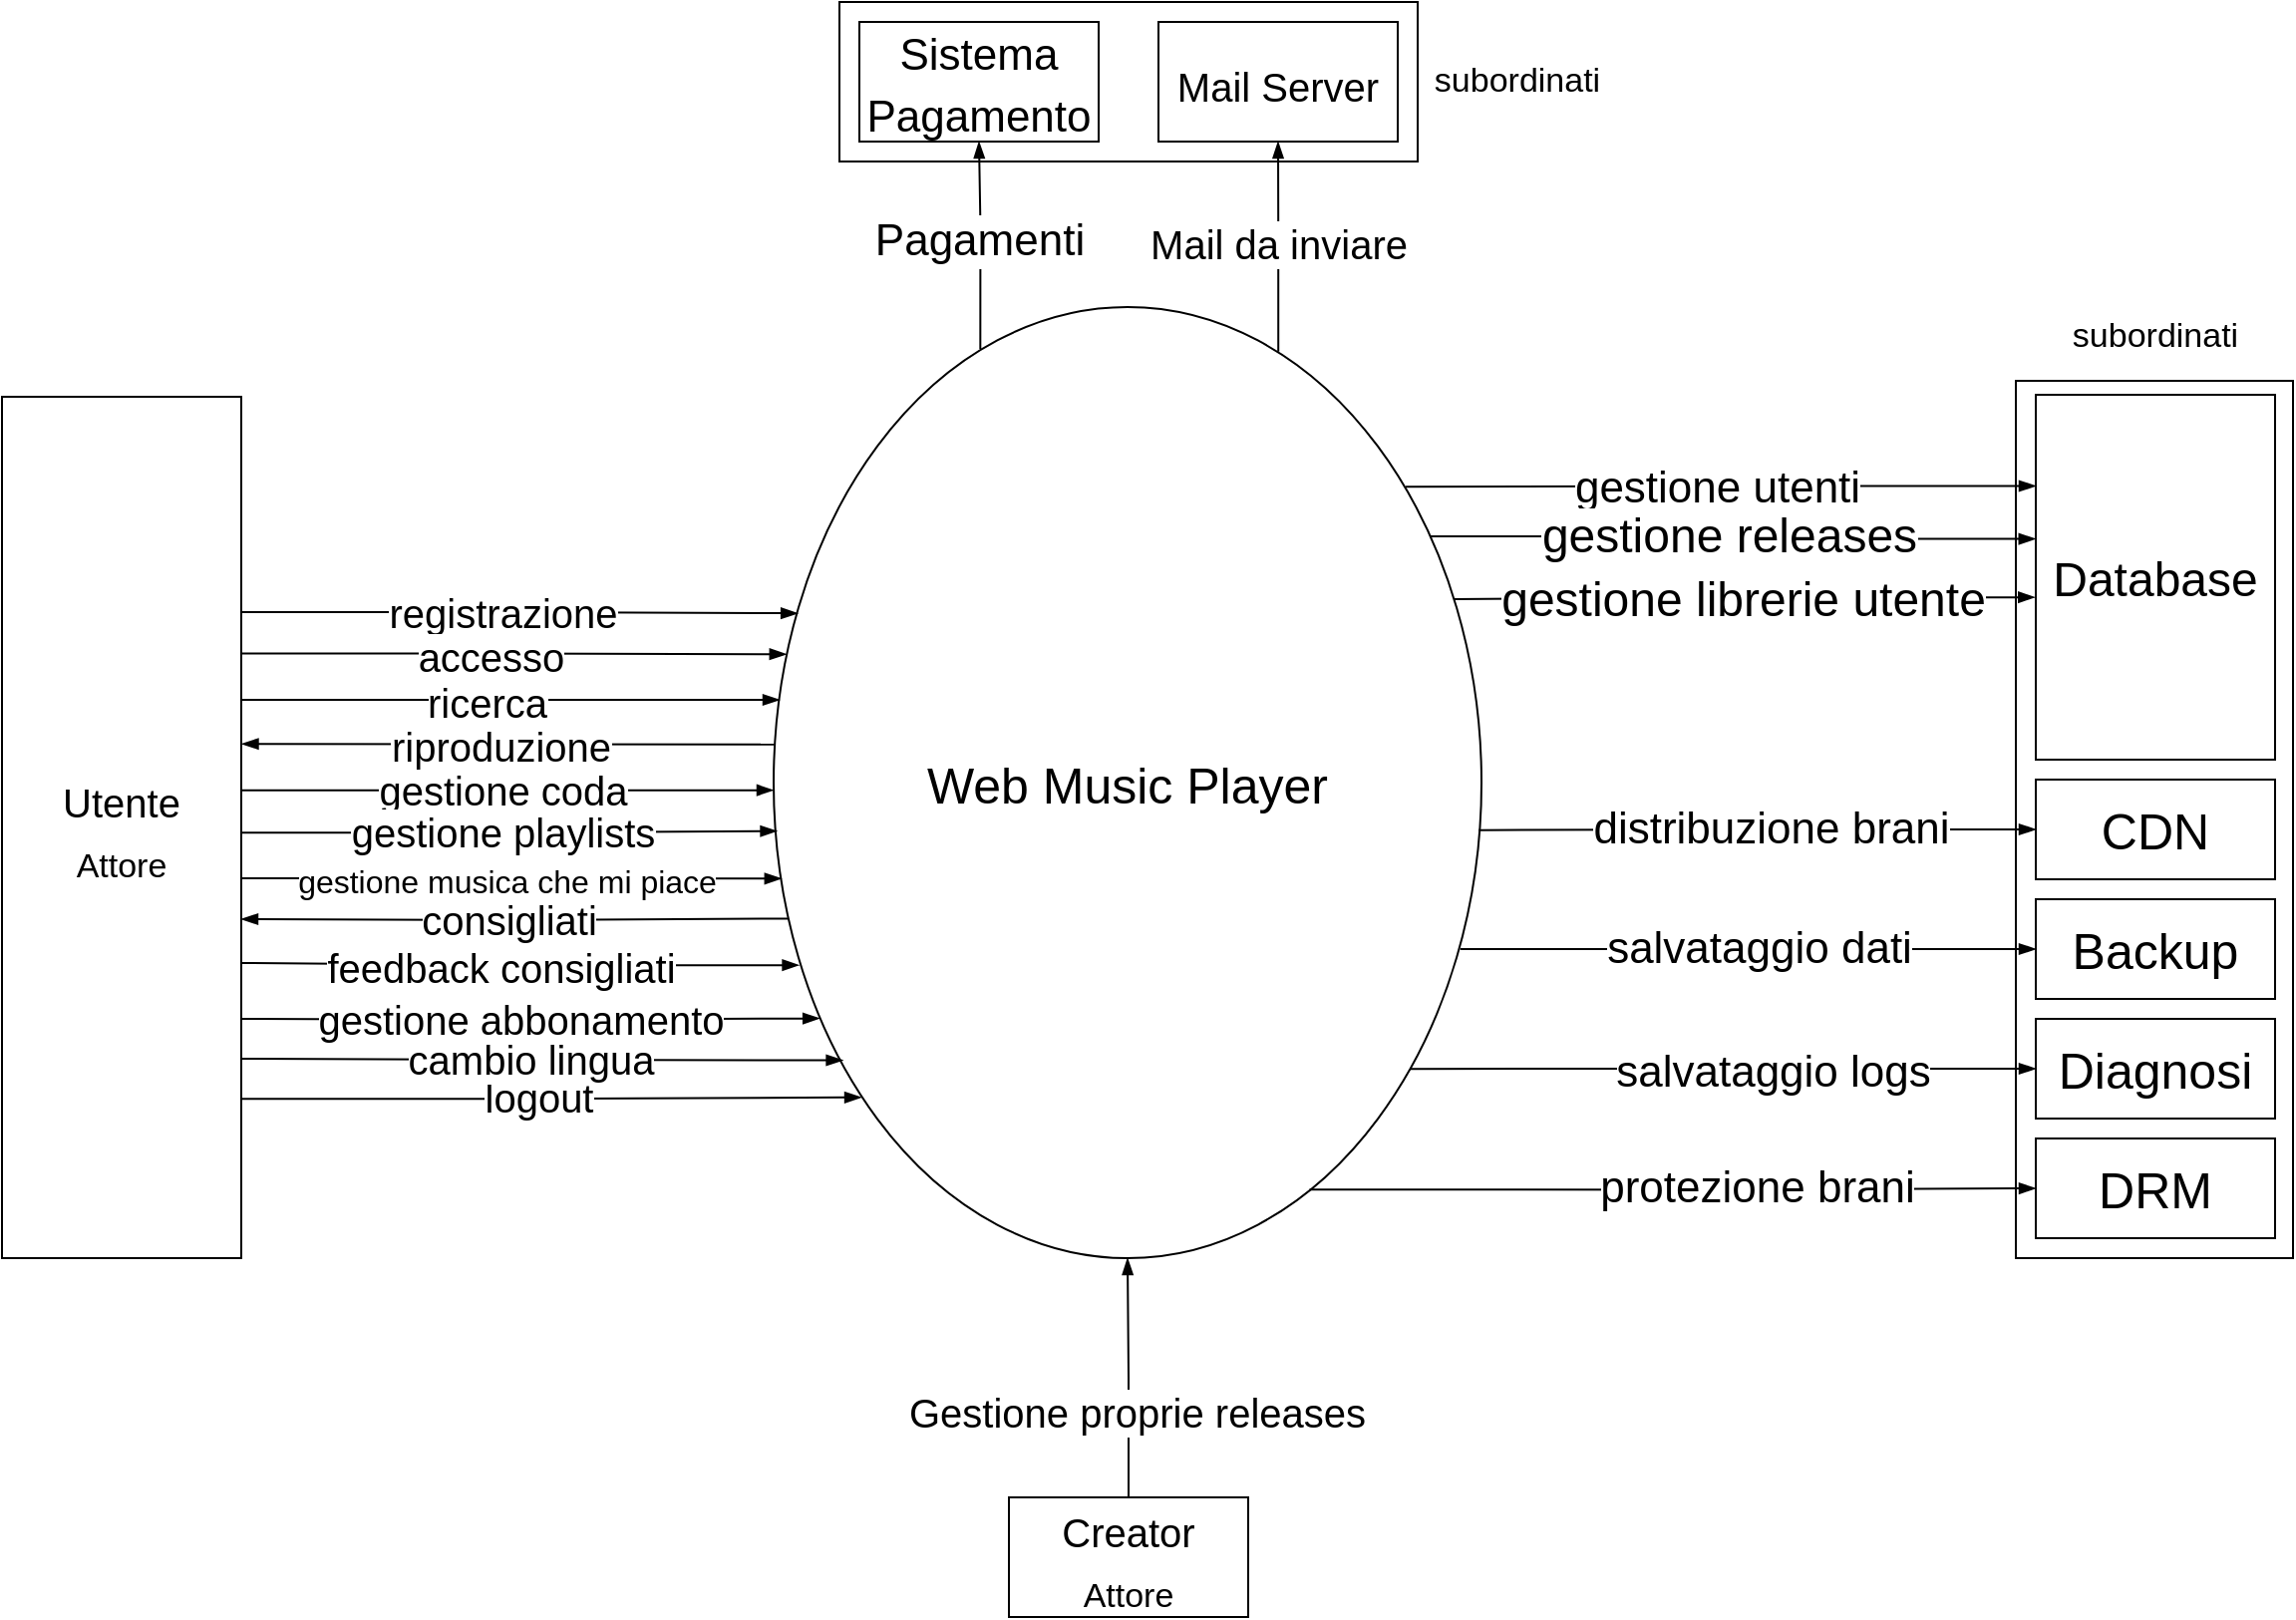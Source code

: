 <mxfile version="20.5.3" type="github">
  <diagram id="cxkiVun0ecZIqgZCX8Rb" name="Page-1">
    <mxGraphModel dx="1349" dy="736" grid="1" gridSize="10" guides="1" tooltips="1" connect="1" arrows="1" fold="1" page="1" pageScale="1" pageWidth="1169" pageHeight="827" math="0" shadow="0">
      <root>
        <mxCell id="0" />
        <mxCell id="1" parent="0" />
        <mxCell id="ny1i_pYhpeBJi3MFas6G-4" style="edgeStyle=orthogonalEdgeStyle;rounded=0;orthogonalLoop=1;jettySize=auto;html=1;exitX=0.713;exitY=0.047;exitDx=0;exitDy=0;entryX=0.5;entryY=1;entryDx=0;entryDy=0;fontSize=20;endArrow=blockThin;endFill=1;exitPerimeter=0;" parent="1" source="ny1i_pYhpeBJi3MFas6G-2" target="ny1i_pYhpeBJi3MFas6G-3" edge="1">
          <mxGeometry relative="1" as="geometry" />
        </mxCell>
        <mxCell id="ny1i_pYhpeBJi3MFas6G-5" value="Mail da inviare" style="edgeLabel;html=1;align=center;verticalAlign=middle;resizable=0;points=[];fontSize=20;" parent="ny1i_pYhpeBJi3MFas6G-4" vertex="1" connectable="0">
          <mxGeometry x="0.171" y="1" relative="1" as="geometry">
            <mxPoint x="1" y="7" as="offset" />
          </mxGeometry>
        </mxCell>
        <mxCell id="ny1i_pYhpeBJi3MFas6G-2" value="&lt;font style=&quot;font-size: 25px;&quot;&gt;Web Music Player&lt;br&gt;&lt;/font&gt;" style="ellipse;whiteSpace=wrap;html=1;" parent="1" vertex="1">
          <mxGeometry x="407" y="153" width="355" height="477" as="geometry" />
        </mxCell>
        <mxCell id="ny1i_pYhpeBJi3MFas6G-3" value="&lt;font style=&quot;font-size: 20px;&quot;&gt;Mail Server&lt;br&gt;&lt;/font&gt;" style="rounded=0;whiteSpace=wrap;html=1;fontSize=25;" parent="1" vertex="1">
          <mxGeometry x="600" y="10" width="120" height="60" as="geometry" />
        </mxCell>
        <mxCell id="ny1i_pYhpeBJi3MFas6G-7" style="edgeStyle=orthogonalEdgeStyle;rounded=0;orthogonalLoop=1;jettySize=auto;html=1;exitX=0.5;exitY=0;exitDx=0;exitDy=0;entryX=0.5;entryY=1;entryDx=0;entryDy=0;fontSize=20;endArrow=blockThin;endFill=1;" parent="1" source="ny1i_pYhpeBJi3MFas6G-6" target="ny1i_pYhpeBJi3MFas6G-2" edge="1">
          <mxGeometry relative="1" as="geometry" />
        </mxCell>
        <mxCell id="ny1i_pYhpeBJi3MFas6G-8" value="&lt;div&gt;Gestione proprie releases&lt;/div&gt;" style="edgeLabel;html=1;align=center;verticalAlign=middle;resizable=0;points=[];fontSize=20;" parent="ny1i_pYhpeBJi3MFas6G-7" vertex="1" connectable="0">
          <mxGeometry x="-0.307" y="-4" relative="1" as="geometry">
            <mxPoint y="-1" as="offset" />
          </mxGeometry>
        </mxCell>
        <mxCell id="ny1i_pYhpeBJi3MFas6G-6" value="&lt;div&gt;&lt;font style=&quot;font-size: 20px;&quot;&gt;Creator&lt;/font&gt;&lt;/div&gt;&lt;font style=&quot;font-size: 17px;&quot;&gt;Attore&lt;/font&gt;" style="rounded=0;whiteSpace=wrap;html=1;fontSize=25;" parent="1" vertex="1">
          <mxGeometry x="525" y="750" width="120" height="60" as="geometry" />
        </mxCell>
        <mxCell id="ny1i_pYhpeBJi3MFas6G-11" style="edgeStyle=orthogonalEdgeStyle;rounded=0;orthogonalLoop=1;jettySize=auto;html=1;exitX=1;exitY=0.25;exitDx=0;exitDy=0;entryX=0.034;entryY=0.322;entryDx=0;entryDy=0;entryPerimeter=0;fontSize=20;endArrow=blockThin;endFill=1;" parent="1" source="ny1i_pYhpeBJi3MFas6G-10" target="ny1i_pYhpeBJi3MFas6G-2" edge="1">
          <mxGeometry relative="1" as="geometry" />
        </mxCell>
        <mxCell id="ny1i_pYhpeBJi3MFas6G-12" value="registrazione" style="edgeLabel;html=1;align=center;verticalAlign=middle;resizable=0;points=[];fontSize=20;" parent="ny1i_pYhpeBJi3MFas6G-11" vertex="1" connectable="0">
          <mxGeometry x="0.057" y="1" relative="1" as="geometry">
            <mxPoint x="-17" as="offset" />
          </mxGeometry>
        </mxCell>
        <mxCell id="ny1i_pYhpeBJi3MFas6G-13" style="edgeStyle=orthogonalEdgeStyle;rounded=0;orthogonalLoop=1;jettySize=auto;html=1;exitX=0.998;exitY=0.298;exitDx=0;exitDy=0;entryX=0.018;entryY=0.365;entryDx=0;entryDy=0;entryPerimeter=0;fontSize=20;endArrow=blockThin;endFill=1;exitPerimeter=0;" parent="1" source="ny1i_pYhpeBJi3MFas6G-10" target="ny1i_pYhpeBJi3MFas6G-2" edge="1">
          <mxGeometry relative="1" as="geometry" />
        </mxCell>
        <mxCell id="ny1i_pYhpeBJi3MFas6G-14" value="accesso" style="edgeLabel;html=1;align=center;verticalAlign=middle;resizable=0;points=[];fontSize=20;" parent="ny1i_pYhpeBJi3MFas6G-13" vertex="1" connectable="0">
          <mxGeometry x="-0.088" y="-1" relative="1" as="geometry">
            <mxPoint as="offset" />
          </mxGeometry>
        </mxCell>
        <mxCell id="ny1i_pYhpeBJi3MFas6G-21" style="edgeStyle=orthogonalEdgeStyle;rounded=0;orthogonalLoop=1;jettySize=auto;html=1;exitX=1.003;exitY=0.457;exitDx=0;exitDy=0;entryX=0;entryY=0.508;entryDx=0;entryDy=0;entryPerimeter=0;fontSize=20;startArrow=none;startFill=0;endArrow=blockThin;endFill=1;exitPerimeter=0;" parent="1" source="ny1i_pYhpeBJi3MFas6G-10" target="ny1i_pYhpeBJi3MFas6G-2" edge="1">
          <mxGeometry relative="1" as="geometry" />
        </mxCell>
        <mxCell id="ny1i_pYhpeBJi3MFas6G-22" value="gestione coda" style="edgeLabel;html=1;align=center;verticalAlign=middle;resizable=0;points=[];fontSize=20;" parent="ny1i_pYhpeBJi3MFas6G-21" vertex="1" connectable="0">
          <mxGeometry x="-0.174" y="1" relative="1" as="geometry">
            <mxPoint x="20" as="offset" />
          </mxGeometry>
        </mxCell>
        <mxCell id="ny1i_pYhpeBJi3MFas6G-10" value="&lt;div&gt;&lt;font style=&quot;font-size: 20px;&quot;&gt;Utente&lt;/font&gt;&lt;/div&gt;&lt;font style=&quot;font-size: 17px;&quot;&gt;Attore&lt;/font&gt;" style="rounded=0;whiteSpace=wrap;html=1;fontSize=25;" parent="1" vertex="1">
          <mxGeometry x="20" y="198" width="120" height="432" as="geometry" />
        </mxCell>
        <mxCell id="ny1i_pYhpeBJi3MFas6G-17" style="edgeStyle=orthogonalEdgeStyle;rounded=0;orthogonalLoop=1;jettySize=auto;html=1;fontSize=20;endArrow=blockThin;endFill=1;startArrow=none;startFill=0;" parent="1" edge="1">
          <mxGeometry relative="1" as="geometry">
            <mxPoint x="140" y="350" as="sourcePoint" />
            <mxPoint x="410" y="350" as="targetPoint" />
            <Array as="points">
              <mxPoint x="140" y="350" />
              <mxPoint x="409" y="350" />
            </Array>
          </mxGeometry>
        </mxCell>
        <mxCell id="ny1i_pYhpeBJi3MFas6G-18" value="ricerca" style="edgeLabel;html=1;align=center;verticalAlign=middle;resizable=0;points=[];fontSize=20;" parent="ny1i_pYhpeBJi3MFas6G-17" vertex="1" connectable="0">
          <mxGeometry x="-0.088" y="-1" relative="1" as="geometry">
            <mxPoint as="offset" />
          </mxGeometry>
        </mxCell>
        <mxCell id="ny1i_pYhpeBJi3MFas6G-19" style="edgeStyle=orthogonalEdgeStyle;rounded=0;orthogonalLoop=1;jettySize=auto;html=1;fontSize=20;endArrow=none;endFill=0;startArrow=blockThin;startFill=1;exitX=1.002;exitY=0.403;exitDx=0;exitDy=0;exitPerimeter=0;entryX=0.001;entryY=0.46;entryDx=0;entryDy=0;entryPerimeter=0;" parent="1" source="ny1i_pYhpeBJi3MFas6G-10" target="ny1i_pYhpeBJi3MFas6G-2" edge="1">
          <mxGeometry relative="1" as="geometry">
            <mxPoint x="140" y="350" as="sourcePoint" />
            <mxPoint x="410" y="350" as="targetPoint" />
            <Array as="points">
              <mxPoint x="407" y="372" />
            </Array>
          </mxGeometry>
        </mxCell>
        <mxCell id="ny1i_pYhpeBJi3MFas6G-20" value="riproduzione" style="edgeLabel;html=1;align=center;verticalAlign=middle;resizable=0;points=[];fontSize=20;" parent="ny1i_pYhpeBJi3MFas6G-19" vertex="1" connectable="0">
          <mxGeometry x="-0.088" y="-1" relative="1" as="geometry">
            <mxPoint x="8" as="offset" />
          </mxGeometry>
        </mxCell>
        <mxCell id="ny1i_pYhpeBJi3MFas6G-23" style="edgeStyle=orthogonalEdgeStyle;rounded=0;orthogonalLoop=1;jettySize=auto;html=1;exitX=0.996;exitY=0.506;exitDx=0;exitDy=0;entryX=0.005;entryY=0.551;entryDx=0;entryDy=0;entryPerimeter=0;fontSize=20;startArrow=none;startFill=0;endArrow=blockThin;endFill=1;exitPerimeter=0;" parent="1" source="ny1i_pYhpeBJi3MFas6G-10" target="ny1i_pYhpeBJi3MFas6G-2" edge="1">
          <mxGeometry relative="1" as="geometry" />
        </mxCell>
        <mxCell id="ny1i_pYhpeBJi3MFas6G-24" value="gestione playlists" style="edgeLabel;html=1;align=center;verticalAlign=middle;resizable=0;points=[];fontSize=20;" parent="ny1i_pYhpeBJi3MFas6G-23" vertex="1" connectable="0">
          <mxGeometry x="-0.174" y="1" relative="1" as="geometry">
            <mxPoint x="20" as="offset" />
          </mxGeometry>
        </mxCell>
        <mxCell id="ny1i_pYhpeBJi3MFas6G-25" style="edgeStyle=orthogonalEdgeStyle;rounded=0;orthogonalLoop=1;jettySize=auto;html=1;exitX=1.003;exitY=0.559;exitDx=0;exitDy=0;entryX=0.011;entryY=0.601;entryDx=0;entryDy=0;entryPerimeter=0;fontSize=20;startArrow=none;startFill=0;endArrow=blockThin;endFill=1;exitPerimeter=0;" parent="1" source="ny1i_pYhpeBJi3MFas6G-10" target="ny1i_pYhpeBJi3MFas6G-2" edge="1">
          <mxGeometry relative="1" as="geometry" />
        </mxCell>
        <mxCell id="ny1i_pYhpeBJi3MFas6G-26" value="&lt;font style=&quot;font-size: 16px;&quot;&gt;gestione musica che mi piace&lt;br&gt;&lt;/font&gt;" style="edgeLabel;html=1;align=center;verticalAlign=middle;resizable=0;points=[];fontSize=20;" parent="ny1i_pYhpeBJi3MFas6G-25" vertex="1" connectable="0">
          <mxGeometry x="-0.174" y="1" relative="1" as="geometry">
            <mxPoint x="20" as="offset" />
          </mxGeometry>
        </mxCell>
        <mxCell id="ny1i_pYhpeBJi3MFas6G-29" style="edgeStyle=orthogonalEdgeStyle;rounded=0;orthogonalLoop=1;jettySize=auto;html=1;entryX=0.021;entryY=0.643;entryDx=0;entryDy=0;entryPerimeter=0;fontSize=20;startArrow=blockThin;startFill=1;endArrow=none;endFill=0;" parent="1" target="ny1i_pYhpeBJi3MFas6G-2" edge="1">
          <mxGeometry relative="1" as="geometry">
            <mxPoint x="140" y="460" as="sourcePoint" />
          </mxGeometry>
        </mxCell>
        <mxCell id="ny1i_pYhpeBJi3MFas6G-30" value="consigliati" style="edgeLabel;html=1;align=center;verticalAlign=middle;resizable=0;points=[];fontSize=20;" parent="ny1i_pYhpeBJi3MFas6G-29" vertex="1" connectable="0">
          <mxGeometry x="-0.174" y="1" relative="1" as="geometry">
            <mxPoint x="20" as="offset" />
          </mxGeometry>
        </mxCell>
        <mxCell id="ny1i_pYhpeBJi3MFas6G-31" style="edgeStyle=orthogonalEdgeStyle;rounded=0;orthogonalLoop=1;jettySize=auto;html=1;fontSize=20;startArrow=none;startFill=0;endArrow=blockThin;endFill=1;entryX=0.065;entryY=0.748;entryDx=0;entryDy=0;entryPerimeter=0;" parent="1" target="ny1i_pYhpeBJi3MFas6G-2" edge="1">
          <mxGeometry relative="1" as="geometry">
            <mxPoint x="420" y="480" as="targetPoint" />
            <mxPoint x="140" y="510" as="sourcePoint" />
          </mxGeometry>
        </mxCell>
        <mxCell id="ny1i_pYhpeBJi3MFas6G-32" value="gestione abbonamento" style="edgeLabel;html=1;align=center;verticalAlign=middle;resizable=0;points=[];fontSize=20;" parent="ny1i_pYhpeBJi3MFas6G-31" vertex="1" connectable="0">
          <mxGeometry x="-0.174" y="1" relative="1" as="geometry">
            <mxPoint x="20" as="offset" />
          </mxGeometry>
        </mxCell>
        <mxCell id="ny1i_pYhpeBJi3MFas6G-35" style="edgeStyle=orthogonalEdgeStyle;rounded=0;orthogonalLoop=1;jettySize=auto;html=1;exitX=1;exitY=0.815;exitDx=0;exitDy=0;fontSize=20;startArrow=none;startFill=0;endArrow=blockThin;endFill=1;exitPerimeter=0;entryX=0.124;entryY=0.831;entryDx=0;entryDy=0;entryPerimeter=0;" parent="1" source="ny1i_pYhpeBJi3MFas6G-10" target="ny1i_pYhpeBJi3MFas6G-2" edge="1">
          <mxGeometry relative="1" as="geometry">
            <mxPoint x="440" y="527" as="targetPoint" />
          </mxGeometry>
        </mxCell>
        <mxCell id="ny1i_pYhpeBJi3MFas6G-36" value="logout" style="edgeLabel;html=1;align=center;verticalAlign=middle;resizable=0;points=[];fontSize=20;" parent="ny1i_pYhpeBJi3MFas6G-35" vertex="1" connectable="0">
          <mxGeometry x="-0.174" y="1" relative="1" as="geometry">
            <mxPoint x="20" as="offset" />
          </mxGeometry>
        </mxCell>
        <mxCell id="ny1i_pYhpeBJi3MFas6G-38" style="edgeStyle=orthogonalEdgeStyle;rounded=0;orthogonalLoop=1;jettySize=auto;html=1;fontSize=22;startArrow=none;startFill=0;endArrow=blockThin;endFill=1;exitX=0.292;exitY=0.044;exitDx=0;exitDy=0;exitPerimeter=0;" parent="1" source="ny1i_pYhpeBJi3MFas6G-2" target="ny1i_pYhpeBJi3MFas6G-37" edge="1">
          <mxGeometry relative="1" as="geometry" />
        </mxCell>
        <mxCell id="ny1i_pYhpeBJi3MFas6G-39" value="Pagamenti" style="edgeLabel;html=1;align=center;verticalAlign=middle;resizable=0;points=[];fontSize=22;" parent="ny1i_pYhpeBJi3MFas6G-38" vertex="1" connectable="0">
          <mxGeometry x="-0.094" y="-1" relative="1" as="geometry">
            <mxPoint x="-2" y="-7" as="offset" />
          </mxGeometry>
        </mxCell>
        <mxCell id="ny1i_pYhpeBJi3MFas6G-37" value="&lt;font style=&quot;font-size: 22px;&quot;&gt;Sistema Pagamento&lt;br&gt;&lt;/font&gt;" style="rounded=0;whiteSpace=wrap;html=1;fontSize=25;" parent="1" vertex="1">
          <mxGeometry x="450" y="10" width="120" height="60" as="geometry" />
        </mxCell>
        <mxCell id="ny1i_pYhpeBJi3MFas6G-41" style="edgeStyle=orthogonalEdgeStyle;rounded=0;orthogonalLoop=1;jettySize=auto;html=1;exitX=0;exitY=0.25;exitDx=0;exitDy=0;entryX=0.893;entryY=0.189;entryDx=0;entryDy=0;entryPerimeter=0;fontSize=24;startArrow=blockThin;startFill=1;endArrow=none;endFill=0;" parent="1" source="ny1i_pYhpeBJi3MFas6G-40" target="ny1i_pYhpeBJi3MFas6G-2" edge="1">
          <mxGeometry relative="1" as="geometry" />
        </mxCell>
        <mxCell id="ny1i_pYhpeBJi3MFas6G-43" value="&lt;font style=&quot;font-size: 22px;&quot;&gt;gestione utenti&lt;/font&gt;" style="edgeLabel;html=1;align=center;verticalAlign=middle;resizable=0;points=[];fontSize=24;" parent="ny1i_pYhpeBJi3MFas6G-41" vertex="1" connectable="0">
          <mxGeometry x="0.015" relative="1" as="geometry">
            <mxPoint as="offset" />
          </mxGeometry>
        </mxCell>
        <mxCell id="ny1i_pYhpeBJi3MFas6G-40" value="&lt;font style=&quot;font-size: 24px;&quot;&gt;Database&lt;/font&gt;" style="rounded=0;whiteSpace=wrap;html=1;fontSize=25;" parent="1" vertex="1">
          <mxGeometry x="1040" y="197" width="120" height="183" as="geometry" />
        </mxCell>
        <mxCell id="ny1i_pYhpeBJi3MFas6G-44" style="edgeStyle=orthogonalEdgeStyle;rounded=0;orthogonalLoop=1;jettySize=auto;html=1;exitX=-0.001;exitY=0.395;exitDx=0;exitDy=0;fontSize=24;startArrow=blockThin;startFill=1;endArrow=none;endFill=0;exitPerimeter=0;entryX=0.927;entryY=0.241;entryDx=0;entryDy=0;entryPerimeter=0;" parent="1" source="ny1i_pYhpeBJi3MFas6G-40" target="ny1i_pYhpeBJi3MFas6G-2" edge="1">
          <mxGeometry relative="1" as="geometry">
            <mxPoint x="740" y="270" as="targetPoint" />
          </mxGeometry>
        </mxCell>
        <mxCell id="ny1i_pYhpeBJi3MFas6G-45" value="gestione releases" style="edgeLabel;html=1;align=center;verticalAlign=middle;resizable=0;points=[];fontSize=24;" parent="ny1i_pYhpeBJi3MFas6G-44" vertex="1" connectable="0">
          <mxGeometry x="0.015" relative="1" as="geometry">
            <mxPoint as="offset" />
          </mxGeometry>
        </mxCell>
        <mxCell id="ny1i_pYhpeBJi3MFas6G-46" style="edgeStyle=orthogonalEdgeStyle;rounded=0;orthogonalLoop=1;jettySize=auto;html=1;exitX=-0.003;exitY=0.555;exitDx=0;exitDy=0;fontSize=24;startArrow=blockThin;startFill=1;endArrow=none;endFill=0;exitPerimeter=0;entryX=0.962;entryY=0.307;entryDx=0;entryDy=0;entryPerimeter=0;" parent="1" source="ny1i_pYhpeBJi3MFas6G-40" target="ny1i_pYhpeBJi3MFas6G-2" edge="1">
          <mxGeometry relative="1" as="geometry">
            <mxPoint x="750" y="300" as="targetPoint" />
          </mxGeometry>
        </mxCell>
        <mxCell id="ny1i_pYhpeBJi3MFas6G-47" value="gestione librerie utente" style="edgeLabel;html=1;align=center;verticalAlign=middle;resizable=0;points=[];fontSize=24;" parent="ny1i_pYhpeBJi3MFas6G-46" vertex="1" connectable="0">
          <mxGeometry x="0.015" relative="1" as="geometry">
            <mxPoint as="offset" />
          </mxGeometry>
        </mxCell>
        <mxCell id="ny1i_pYhpeBJi3MFas6G-51" style="edgeStyle=orthogonalEdgeStyle;rounded=0;orthogonalLoop=1;jettySize=auto;html=1;exitX=0;exitY=0.5;exitDx=0;exitDy=0;entryX=0.996;entryY=0.55;entryDx=0;entryDy=0;entryPerimeter=0;fontSize=22;startArrow=blockThin;startFill=1;endArrow=none;endFill=0;" parent="1" source="ny1i_pYhpeBJi3MFas6G-48" target="ny1i_pYhpeBJi3MFas6G-2" edge="1">
          <mxGeometry relative="1" as="geometry" />
        </mxCell>
        <mxCell id="ny1i_pYhpeBJi3MFas6G-52" value="distribuzione brani" style="edgeLabel;html=1;align=center;verticalAlign=middle;resizable=0;points=[];fontSize=22;" parent="ny1i_pYhpeBJi3MFas6G-51" vertex="1" connectable="0">
          <mxGeometry x="-0.046" relative="1" as="geometry">
            <mxPoint as="offset" />
          </mxGeometry>
        </mxCell>
        <mxCell id="ny1i_pYhpeBJi3MFas6G-48" value="CDN" style="rounded=0;whiteSpace=wrap;html=1;fontSize=25;" parent="1" vertex="1">
          <mxGeometry x="1040" y="390" width="120" height="50" as="geometry" />
        </mxCell>
        <mxCell id="ny1i_pYhpeBJi3MFas6G-53" style="edgeStyle=orthogonalEdgeStyle;rounded=0;orthogonalLoop=1;jettySize=auto;html=1;exitX=0;exitY=0.5;exitDx=0;exitDy=0;fontSize=22;startArrow=blockThin;startFill=1;endArrow=none;endFill=0;entryX=0.97;entryY=0.675;entryDx=0;entryDy=0;entryPerimeter=0;" parent="1" source="ny1i_pYhpeBJi3MFas6G-49" target="ny1i_pYhpeBJi3MFas6G-2" edge="1">
          <mxGeometry relative="1" as="geometry">
            <mxPoint x="750" y="475" as="targetPoint" />
          </mxGeometry>
        </mxCell>
        <mxCell id="ny1i_pYhpeBJi3MFas6G-54" value="salvataggio dati" style="edgeLabel;html=1;align=center;verticalAlign=middle;resizable=0;points=[];fontSize=22;" parent="ny1i_pYhpeBJi3MFas6G-53" vertex="1" connectable="0">
          <mxGeometry x="-0.038" relative="1" as="geometry">
            <mxPoint as="offset" />
          </mxGeometry>
        </mxCell>
        <mxCell id="ny1i_pYhpeBJi3MFas6G-49" value="Backup" style="rounded=0;whiteSpace=wrap;html=1;fontSize=25;" parent="1" vertex="1">
          <mxGeometry x="1040" y="450" width="120" height="50" as="geometry" />
        </mxCell>
        <mxCell id="ny1i_pYhpeBJi3MFas6G-55" style="edgeStyle=orthogonalEdgeStyle;rounded=0;orthogonalLoop=1;jettySize=auto;html=1;exitX=0;exitY=0.5;exitDx=0;exitDy=0;entryX=0.899;entryY=0.801;entryDx=0;entryDy=0;entryPerimeter=0;fontSize=22;startArrow=blockThin;startFill=1;endArrow=none;endFill=0;" parent="1" source="ny1i_pYhpeBJi3MFas6G-50" target="ny1i_pYhpeBJi3MFas6G-2" edge="1">
          <mxGeometry relative="1" as="geometry" />
        </mxCell>
        <mxCell id="ny1i_pYhpeBJi3MFas6G-56" value="salvataggio logs" style="edgeLabel;html=1;align=center;verticalAlign=middle;resizable=0;points=[];fontSize=22;" parent="ny1i_pYhpeBJi3MFas6G-55" vertex="1" connectable="0">
          <mxGeometry x="-0.115" y="1" relative="1" as="geometry">
            <mxPoint x="7" y="1" as="offset" />
          </mxGeometry>
        </mxCell>
        <mxCell id="ny1i_pYhpeBJi3MFas6G-50" value="Diagnosi" style="rounded=0;whiteSpace=wrap;html=1;fontSize=25;" parent="1" vertex="1">
          <mxGeometry x="1040" y="510" width="120" height="50" as="geometry" />
        </mxCell>
        <mxCell id="06c9f3jlG0sUGai_QYi6-2" style="edgeStyle=orthogonalEdgeStyle;rounded=0;orthogonalLoop=1;jettySize=auto;html=1;exitX=0.757;exitY=0.928;exitDx=0;exitDy=0;entryX=0;entryY=0.5;entryDx=0;entryDy=0;startArrow=none;startFill=0;exitPerimeter=0;endArrow=blockThin;endFill=1;" edge="1" parent="1" source="ny1i_pYhpeBJi3MFas6G-2" target="06c9f3jlG0sUGai_QYi6-1">
          <mxGeometry relative="1" as="geometry" />
        </mxCell>
        <mxCell id="06c9f3jlG0sUGai_QYi6-5" value="&lt;font style=&quot;font-size: 22px;&quot;&gt;protezione brani&lt;br&gt;&lt;/font&gt;" style="edgeLabel;html=1;align=center;verticalAlign=middle;resizable=0;points=[];" vertex="1" connectable="0" parent="06c9f3jlG0sUGai_QYi6-2">
          <mxGeometry x="0.289" y="-1" relative="1" as="geometry">
            <mxPoint x="-10" y="-1" as="offset" />
          </mxGeometry>
        </mxCell>
        <mxCell id="06c9f3jlG0sUGai_QYi6-1" value="DRM" style="rounded=0;whiteSpace=wrap;html=1;fontSize=25;" vertex="1" parent="1">
          <mxGeometry x="1040" y="570" width="120" height="50" as="geometry" />
        </mxCell>
        <mxCell id="06c9f3jlG0sUGai_QYi6-3" style="edgeStyle=orthogonalEdgeStyle;rounded=0;orthogonalLoop=1;jettySize=auto;html=1;fontSize=20;startArrow=blockThin;startFill=1;endArrow=none;endFill=0;exitX=0.036;exitY=0.692;exitDx=0;exitDy=0;exitPerimeter=0;" edge="1" parent="1" source="ny1i_pYhpeBJi3MFas6G-2">
          <mxGeometry relative="1" as="geometry">
            <mxPoint x="140" y="482" as="targetPoint" />
          </mxGeometry>
        </mxCell>
        <mxCell id="06c9f3jlG0sUGai_QYi6-4" value="feedback consigliati" style="edgeLabel;html=1;align=center;verticalAlign=middle;resizable=0;points=[];fontSize=20;" vertex="1" connectable="0" parent="06c9f3jlG0sUGai_QYi6-3">
          <mxGeometry x="-0.174" y="1" relative="1" as="geometry">
            <mxPoint x="-34" as="offset" />
          </mxGeometry>
        </mxCell>
        <mxCell id="ny1i_pYhpeBJi3MFas6G-33" style="edgeStyle=orthogonalEdgeStyle;rounded=0;orthogonalLoop=1;jettySize=auto;html=1;fontSize=20;startArrow=none;startFill=0;endArrow=blockThin;endFill=1;entryX=0.098;entryY=0.792;entryDx=0;entryDy=0;entryPerimeter=0;" parent="1" target="ny1i_pYhpeBJi3MFas6G-2" edge="1">
          <mxGeometry relative="1" as="geometry">
            <mxPoint x="140" y="530" as="sourcePoint" />
            <mxPoint x="420" y="480" as="targetPoint" />
          </mxGeometry>
        </mxCell>
        <mxCell id="ny1i_pYhpeBJi3MFas6G-34" value="cambio lingua" style="edgeLabel;html=1;align=center;verticalAlign=middle;resizable=0;points=[];fontSize=20;" parent="ny1i_pYhpeBJi3MFas6G-33" vertex="1" connectable="0">
          <mxGeometry x="-0.174" y="1" relative="1" as="geometry">
            <mxPoint x="20" as="offset" />
          </mxGeometry>
        </mxCell>
        <mxCell id="06c9f3jlG0sUGai_QYi6-6" value="" style="whiteSpace=wrap;html=1;fontSize=17;fillColor=none;" vertex="1" parent="1">
          <mxGeometry x="440" width="290" height="80" as="geometry" />
        </mxCell>
        <mxCell id="06c9f3jlG0sUGai_QYi6-7" value="" style="whiteSpace=wrap;html=1;fontSize=17;fillColor=none;" vertex="1" parent="1">
          <mxGeometry x="1030" y="190" width="139" height="440" as="geometry" />
        </mxCell>
        <mxCell id="06c9f3jlG0sUGai_QYi6-8" value="subordinati" style="text;html=1;strokeColor=none;fillColor=none;align=center;verticalAlign=middle;whiteSpace=wrap;rounded=0;fontSize=17;" vertex="1" parent="1">
          <mxGeometry x="750" y="25" width="60" height="30" as="geometry" />
        </mxCell>
        <mxCell id="06c9f3jlG0sUGai_QYi6-9" value="subordinati" style="text;html=1;strokeColor=none;fillColor=none;align=center;verticalAlign=middle;whiteSpace=wrap;rounded=0;fontSize=17;" vertex="1" parent="1">
          <mxGeometry x="1069.5" y="153" width="60" height="30" as="geometry" />
        </mxCell>
      </root>
    </mxGraphModel>
  </diagram>
</mxfile>
